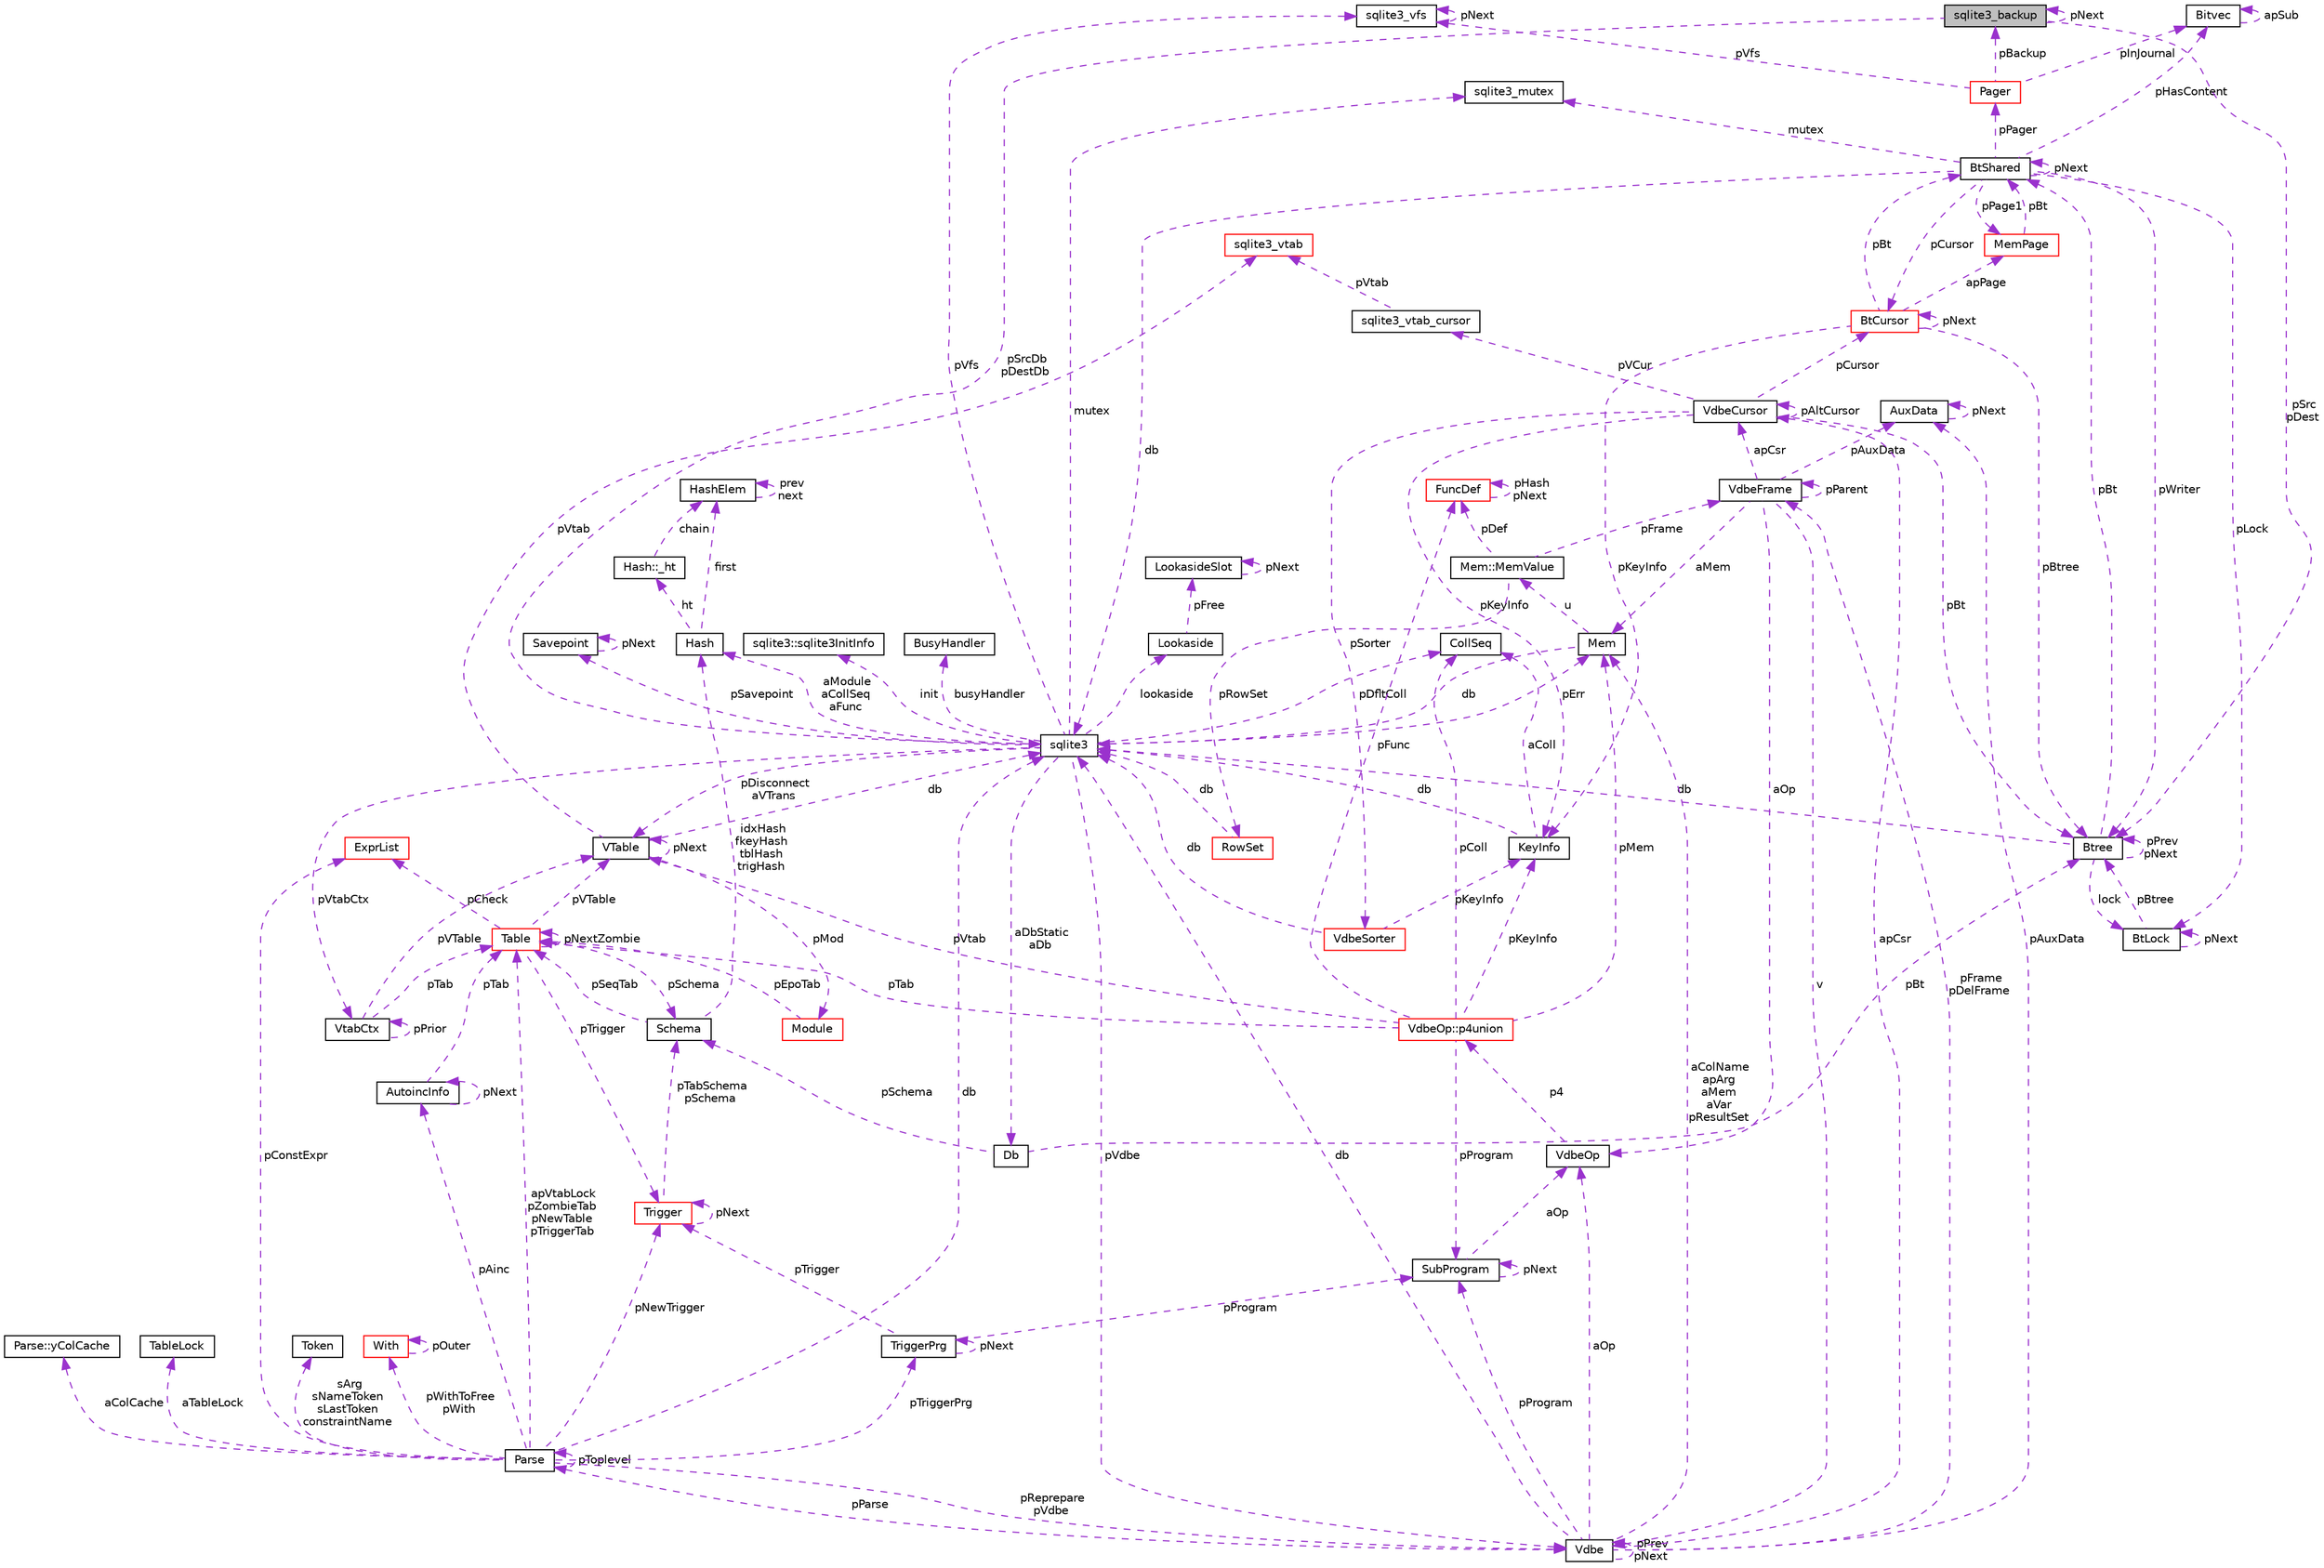 digraph "sqlite3_backup"
{
  edge [fontname="Helvetica",fontsize="10",labelfontname="Helvetica",labelfontsize="10"];
  node [fontname="Helvetica",fontsize="10",shape=record];
  Node1 [label="sqlite3_backup",height=0.2,width=0.4,color="black", fillcolor="grey75", style="filled", fontcolor="black"];
  Node1 -> Node1 [dir="back",color="darkorchid3",fontsize="10",style="dashed",label=" pNext" ,fontname="Helvetica"];
  Node2 -> Node1 [dir="back",color="darkorchid3",fontsize="10",style="dashed",label=" pSrcDb\npDestDb" ,fontname="Helvetica"];
  Node2 [label="sqlite3",height=0.2,width=0.4,color="black", fillcolor="white", style="filled",URL="$structsqlite3.html"];
  Node3 -> Node2 [dir="back",color="darkorchid3",fontsize="10",style="dashed",label=" pErr" ,fontname="Helvetica"];
  Node3 [label="Mem",height=0.2,width=0.4,color="black", fillcolor="white", style="filled",URL="$structMem.html"];
  Node4 -> Node3 [dir="back",color="darkorchid3",fontsize="10",style="dashed",label=" u" ,fontname="Helvetica"];
  Node4 [label="Mem::MemValue",height=0.2,width=0.4,color="black", fillcolor="white", style="filled",URL="$unionMem_1_1MemValue.html"];
  Node5 -> Node4 [dir="back",color="darkorchid3",fontsize="10",style="dashed",label=" pFrame" ,fontname="Helvetica"];
  Node5 [label="VdbeFrame",height=0.2,width=0.4,color="black", fillcolor="white", style="filled",URL="$structVdbeFrame.html"];
  Node3 -> Node5 [dir="back",color="darkorchid3",fontsize="10",style="dashed",label=" aMem" ,fontname="Helvetica"];
  Node6 -> Node5 [dir="back",color="darkorchid3",fontsize="10",style="dashed",label=" v" ,fontname="Helvetica"];
  Node6 [label="Vdbe",height=0.2,width=0.4,color="black", fillcolor="white", style="filled",URL="$structVdbe.html"];
  Node3 -> Node6 [dir="back",color="darkorchid3",fontsize="10",style="dashed",label=" aColName\napArg\naMem\naVar\npResultSet" ,fontname="Helvetica"];
  Node6 -> Node6 [dir="back",color="darkorchid3",fontsize="10",style="dashed",label=" pPrev\npNext" ,fontname="Helvetica"];
  Node2 -> Node6 [dir="back",color="darkorchid3",fontsize="10",style="dashed",label=" db" ,fontname="Helvetica"];
  Node5 -> Node6 [dir="back",color="darkorchid3",fontsize="10",style="dashed",label=" pFrame\npDelFrame" ,fontname="Helvetica"];
  Node7 -> Node6 [dir="back",color="darkorchid3",fontsize="10",style="dashed",label=" pAuxData" ,fontname="Helvetica"];
  Node7 [label="AuxData",height=0.2,width=0.4,color="black", fillcolor="white", style="filled",URL="$structAuxData.html"];
  Node7 -> Node7 [dir="back",color="darkorchid3",fontsize="10",style="dashed",label=" pNext" ,fontname="Helvetica"];
  Node8 -> Node6 [dir="back",color="darkorchid3",fontsize="10",style="dashed",label=" pProgram" ,fontname="Helvetica"];
  Node8 [label="SubProgram",height=0.2,width=0.4,color="black", fillcolor="white", style="filled",URL="$structSubProgram.html"];
  Node8 -> Node8 [dir="back",color="darkorchid3",fontsize="10",style="dashed",label=" pNext" ,fontname="Helvetica"];
  Node9 -> Node8 [dir="back",color="darkorchid3",fontsize="10",style="dashed",label=" aOp" ,fontname="Helvetica"];
  Node9 [label="VdbeOp",height=0.2,width=0.4,color="black", fillcolor="white", style="filled",URL="$structVdbeOp.html"];
  Node10 -> Node9 [dir="back",color="darkorchid3",fontsize="10",style="dashed",label=" p4" ,fontname="Helvetica"];
  Node10 [label="VdbeOp::p4union",height=0.2,width=0.4,color="red", fillcolor="white", style="filled",URL="$unionVdbeOp_1_1p4union.html"];
  Node3 -> Node10 [dir="back",color="darkorchid3",fontsize="10",style="dashed",label=" pMem" ,fontname="Helvetica"];
  Node11 -> Node10 [dir="back",color="darkorchid3",fontsize="10",style="dashed",label=" pColl" ,fontname="Helvetica"];
  Node11 [label="CollSeq",height=0.2,width=0.4,color="black", fillcolor="white", style="filled",URL="$structCollSeq.html"];
  Node12 -> Node10 [dir="back",color="darkorchid3",fontsize="10",style="dashed",label=" pVtab" ,fontname="Helvetica"];
  Node12 [label="VTable",height=0.2,width=0.4,color="black", fillcolor="white", style="filled",URL="$structVTable.html"];
  Node2 -> Node12 [dir="back",color="darkorchid3",fontsize="10",style="dashed",label=" db" ,fontname="Helvetica"];
  Node12 -> Node12 [dir="back",color="darkorchid3",fontsize="10",style="dashed",label=" pNext" ,fontname="Helvetica"];
  Node13 -> Node12 [dir="back",color="darkorchid3",fontsize="10",style="dashed",label=" pMod" ,fontname="Helvetica"];
  Node13 [label="Module",height=0.2,width=0.4,color="red", fillcolor="white", style="filled",URL="$structModule.html"];
  Node14 -> Node13 [dir="back",color="darkorchid3",fontsize="10",style="dashed",label=" pEpoTab" ,fontname="Helvetica"];
  Node14 [label="Table",height=0.2,width=0.4,color="red", fillcolor="white", style="filled",URL="$structTable.html"];
  Node15 -> Node14 [dir="back",color="darkorchid3",fontsize="10",style="dashed",label=" pSchema" ,fontname="Helvetica"];
  Node15 [label="Schema",height=0.2,width=0.4,color="black", fillcolor="white", style="filled",URL="$structSchema.html"];
  Node14 -> Node15 [dir="back",color="darkorchid3",fontsize="10",style="dashed",label=" pSeqTab" ,fontname="Helvetica"];
  Node16 -> Node15 [dir="back",color="darkorchid3",fontsize="10",style="dashed",label=" idxHash\nfkeyHash\ntblHash\ntrigHash" ,fontname="Helvetica"];
  Node16 [label="Hash",height=0.2,width=0.4,color="black", fillcolor="white", style="filled",URL="$structHash.html"];
  Node17 -> Node16 [dir="back",color="darkorchid3",fontsize="10",style="dashed",label=" ht" ,fontname="Helvetica"];
  Node17 [label="Hash::_ht",height=0.2,width=0.4,color="black", fillcolor="white", style="filled",URL="$structHash_1_1__ht.html"];
  Node18 -> Node17 [dir="back",color="darkorchid3",fontsize="10",style="dashed",label=" chain" ,fontname="Helvetica"];
  Node18 [label="HashElem",height=0.2,width=0.4,color="black", fillcolor="white", style="filled",URL="$structHashElem.html"];
  Node18 -> Node18 [dir="back",color="darkorchid3",fontsize="10",style="dashed",label=" prev\nnext" ,fontname="Helvetica"];
  Node18 -> Node16 [dir="back",color="darkorchid3",fontsize="10",style="dashed",label=" first" ,fontname="Helvetica"];
  Node12 -> Node14 [dir="back",color="darkorchid3",fontsize="10",style="dashed",label=" pVTable" ,fontname="Helvetica"];
  Node14 -> Node14 [dir="back",color="darkorchid3",fontsize="10",style="dashed",label=" pNextZombie" ,fontname="Helvetica"];
  Node19 -> Node14 [dir="back",color="darkorchid3",fontsize="10",style="dashed",label=" pTrigger" ,fontname="Helvetica"];
  Node19 [label="Trigger",height=0.2,width=0.4,color="red", fillcolor="white", style="filled",URL="$structTrigger.html"];
  Node15 -> Node19 [dir="back",color="darkorchid3",fontsize="10",style="dashed",label=" pTabSchema\npSchema" ,fontname="Helvetica"];
  Node19 -> Node19 [dir="back",color="darkorchid3",fontsize="10",style="dashed",label=" pNext" ,fontname="Helvetica"];
  Node20 -> Node14 [dir="back",color="darkorchid3",fontsize="10",style="dashed",label=" pCheck" ,fontname="Helvetica"];
  Node20 [label="ExprList",height=0.2,width=0.4,color="red", fillcolor="white", style="filled",URL="$structExprList.html"];
  Node21 -> Node12 [dir="back",color="darkorchid3",fontsize="10",style="dashed",label=" pVtab" ,fontname="Helvetica"];
  Node21 [label="sqlite3_vtab",height=0.2,width=0.4,color="red", fillcolor="white", style="filled",URL="$structsqlite3__vtab.html"];
  Node14 -> Node10 [dir="back",color="darkorchid3",fontsize="10",style="dashed",label=" pTab" ,fontname="Helvetica"];
  Node8 -> Node10 [dir="back",color="darkorchid3",fontsize="10",style="dashed",label=" pProgram" ,fontname="Helvetica"];
  Node22 -> Node10 [dir="back",color="darkorchid3",fontsize="10",style="dashed",label=" pKeyInfo" ,fontname="Helvetica"];
  Node22 [label="KeyInfo",height=0.2,width=0.4,color="black", fillcolor="white", style="filled",URL="$structKeyInfo.html"];
  Node2 -> Node22 [dir="back",color="darkorchid3",fontsize="10",style="dashed",label=" db" ,fontname="Helvetica"];
  Node11 -> Node22 [dir="back",color="darkorchid3",fontsize="10",style="dashed",label=" aColl" ,fontname="Helvetica"];
  Node23 -> Node10 [dir="back",color="darkorchid3",fontsize="10",style="dashed",label=" pFunc" ,fontname="Helvetica"];
  Node23 [label="FuncDef",height=0.2,width=0.4,color="red", fillcolor="white", style="filled",URL="$structFuncDef.html"];
  Node23 -> Node23 [dir="back",color="darkorchid3",fontsize="10",style="dashed",label=" pHash\npNext" ,fontname="Helvetica"];
  Node24 -> Node6 [dir="back",color="darkorchid3",fontsize="10",style="dashed",label=" apCsr" ,fontname="Helvetica"];
  Node24 [label="VdbeCursor",height=0.2,width=0.4,color="black", fillcolor="white", style="filled",URL="$structVdbeCursor.html"];
  Node25 -> Node24 [dir="back",color="darkorchid3",fontsize="10",style="dashed",label=" pCursor" ,fontname="Helvetica"];
  Node25 [label="BtCursor",height=0.2,width=0.4,color="red", fillcolor="white", style="filled",URL="$structBtCursor.html"];
  Node25 -> Node25 [dir="back",color="darkorchid3",fontsize="10",style="dashed",label=" pNext" ,fontname="Helvetica"];
  Node26 -> Node25 [dir="back",color="darkorchid3",fontsize="10",style="dashed",label=" pBt" ,fontname="Helvetica"];
  Node26 [label="BtShared",height=0.2,width=0.4,color="black", fillcolor="white", style="filled",URL="$structBtShared.html"];
  Node25 -> Node26 [dir="back",color="darkorchid3",fontsize="10",style="dashed",label=" pCursor" ,fontname="Helvetica"];
  Node26 -> Node26 [dir="back",color="darkorchid3",fontsize="10",style="dashed",label=" pNext" ,fontname="Helvetica"];
  Node2 -> Node26 [dir="back",color="darkorchid3",fontsize="10",style="dashed",label=" db" ,fontname="Helvetica"];
  Node27 -> Node26 [dir="back",color="darkorchid3",fontsize="10",style="dashed",label=" pHasContent" ,fontname="Helvetica"];
  Node27 [label="Bitvec",height=0.2,width=0.4,color="black", fillcolor="white", style="filled",URL="$structBitvec.html"];
  Node27 -> Node27 [dir="back",color="darkorchid3",fontsize="10",style="dashed",label=" apSub" ,fontname="Helvetica"];
  Node28 -> Node26 [dir="back",color="darkorchid3",fontsize="10",style="dashed",label=" mutex" ,fontname="Helvetica"];
  Node28 [label="sqlite3_mutex",height=0.2,width=0.4,color="black", fillcolor="white", style="filled",URL="$structsqlite3__mutex.html"];
  Node29 -> Node26 [dir="back",color="darkorchid3",fontsize="10",style="dashed",label=" pLock" ,fontname="Helvetica"];
  Node29 [label="BtLock",height=0.2,width=0.4,color="black", fillcolor="white", style="filled",URL="$structBtLock.html"];
  Node29 -> Node29 [dir="back",color="darkorchid3",fontsize="10",style="dashed",label=" pNext" ,fontname="Helvetica"];
  Node30 -> Node29 [dir="back",color="darkorchid3",fontsize="10",style="dashed",label=" pBtree" ,fontname="Helvetica"];
  Node30 [label="Btree",height=0.2,width=0.4,color="black", fillcolor="white", style="filled",URL="$structBtree.html"];
  Node26 -> Node30 [dir="back",color="darkorchid3",fontsize="10",style="dashed",label=" pBt" ,fontname="Helvetica"];
  Node2 -> Node30 [dir="back",color="darkorchid3",fontsize="10",style="dashed",label=" db" ,fontname="Helvetica"];
  Node29 -> Node30 [dir="back",color="darkorchid3",fontsize="10",style="dashed",label=" lock" ,fontname="Helvetica"];
  Node30 -> Node30 [dir="back",color="darkorchid3",fontsize="10",style="dashed",label=" pPrev\npNext" ,fontname="Helvetica"];
  Node31 -> Node26 [dir="back",color="darkorchid3",fontsize="10",style="dashed",label=" pPage1" ,fontname="Helvetica"];
  Node31 [label="MemPage",height=0.2,width=0.4,color="red", fillcolor="white", style="filled",URL="$structMemPage.html"];
  Node26 -> Node31 [dir="back",color="darkorchid3",fontsize="10",style="dashed",label=" pBt" ,fontname="Helvetica"];
  Node30 -> Node26 [dir="back",color="darkorchid3",fontsize="10",style="dashed",label=" pWriter" ,fontname="Helvetica"];
  Node32 -> Node26 [dir="back",color="darkorchid3",fontsize="10",style="dashed",label=" pPager" ,fontname="Helvetica"];
  Node32 [label="Pager",height=0.2,width=0.4,color="red", fillcolor="white", style="filled",URL="$structPager.html"];
  Node1 -> Node32 [dir="back",color="darkorchid3",fontsize="10",style="dashed",label=" pBackup" ,fontname="Helvetica"];
  Node27 -> Node32 [dir="back",color="darkorchid3",fontsize="10",style="dashed",label=" pInJournal" ,fontname="Helvetica"];
  Node33 -> Node32 [dir="back",color="darkorchid3",fontsize="10",style="dashed",label=" pVfs" ,fontname="Helvetica"];
  Node33 [label="sqlite3_vfs",height=0.2,width=0.4,color="black", fillcolor="white", style="filled",URL="$structsqlite3__vfs.html"];
  Node33 -> Node33 [dir="back",color="darkorchid3",fontsize="10",style="dashed",label=" pNext" ,fontname="Helvetica"];
  Node31 -> Node25 [dir="back",color="darkorchid3",fontsize="10",style="dashed",label=" apPage" ,fontname="Helvetica"];
  Node22 -> Node25 [dir="back",color="darkorchid3",fontsize="10",style="dashed",label=" pKeyInfo" ,fontname="Helvetica"];
  Node30 -> Node25 [dir="back",color="darkorchid3",fontsize="10",style="dashed",label=" pBtree" ,fontname="Helvetica"];
  Node34 -> Node24 [dir="back",color="darkorchid3",fontsize="10",style="dashed",label=" pVCur" ,fontname="Helvetica"];
  Node34 [label="sqlite3_vtab_cursor",height=0.2,width=0.4,color="black", fillcolor="white", style="filled",URL="$structsqlite3__vtab__cursor.html"];
  Node21 -> Node34 [dir="back",color="darkorchid3",fontsize="10",style="dashed",label=" pVtab" ,fontname="Helvetica"];
  Node24 -> Node24 [dir="back",color="darkorchid3",fontsize="10",style="dashed",label=" pAltCursor" ,fontname="Helvetica"];
  Node22 -> Node24 [dir="back",color="darkorchid3",fontsize="10",style="dashed",label=" pKeyInfo" ,fontname="Helvetica"];
  Node30 -> Node24 [dir="back",color="darkorchid3",fontsize="10",style="dashed",label=" pBt" ,fontname="Helvetica"];
  Node35 -> Node24 [dir="back",color="darkorchid3",fontsize="10",style="dashed",label=" pSorter" ,fontname="Helvetica"];
  Node35 [label="VdbeSorter",height=0.2,width=0.4,color="red", fillcolor="white", style="filled",URL="$structVdbeSorter.html"];
  Node2 -> Node35 [dir="back",color="darkorchid3",fontsize="10",style="dashed",label=" db" ,fontname="Helvetica"];
  Node22 -> Node35 [dir="back",color="darkorchid3",fontsize="10",style="dashed",label=" pKeyInfo" ,fontname="Helvetica"];
  Node36 -> Node6 [dir="back",color="darkorchid3",fontsize="10",style="dashed",label=" pParse" ,fontname="Helvetica"];
  Node36 [label="Parse",height=0.2,width=0.4,color="black", fillcolor="white", style="filled",URL="$structParse.html"];
  Node6 -> Node36 [dir="back",color="darkorchid3",fontsize="10",style="dashed",label=" pReprepare\npVdbe" ,fontname="Helvetica"];
  Node2 -> Node36 [dir="back",color="darkorchid3",fontsize="10",style="dashed",label=" db" ,fontname="Helvetica"];
  Node37 -> Node36 [dir="back",color="darkorchid3",fontsize="10",style="dashed",label=" aTableLock" ,fontname="Helvetica"];
  Node37 [label="TableLock",height=0.2,width=0.4,color="black", fillcolor="white", style="filled",URL="$structTableLock.html"];
  Node38 -> Node36 [dir="back",color="darkorchid3",fontsize="10",style="dashed",label=" sArg\nsNameToken\nsLastToken\nconstraintName" ,fontname="Helvetica"];
  Node38 [label="Token",height=0.2,width=0.4,color="black", fillcolor="white", style="filled",URL="$structToken.html"];
  Node39 -> Node36 [dir="back",color="darkorchid3",fontsize="10",style="dashed",label=" pWithToFree\npWith" ,fontname="Helvetica"];
  Node39 [label="With",height=0.2,width=0.4,color="red", fillcolor="white", style="filled",URL="$structWith.html"];
  Node39 -> Node39 [dir="back",color="darkorchid3",fontsize="10",style="dashed",label=" pOuter" ,fontname="Helvetica"];
  Node40 -> Node36 [dir="back",color="darkorchid3",fontsize="10",style="dashed",label=" aColCache" ,fontname="Helvetica"];
  Node40 [label="Parse::yColCache",height=0.2,width=0.4,color="black", fillcolor="white", style="filled",URL="$structParse_1_1yColCache.html"];
  Node14 -> Node36 [dir="back",color="darkorchid3",fontsize="10",style="dashed",label=" apVtabLock\npZombieTab\npNewTable\npTriggerTab" ,fontname="Helvetica"];
  Node19 -> Node36 [dir="back",color="darkorchid3",fontsize="10",style="dashed",label=" pNewTrigger" ,fontname="Helvetica"];
  Node41 -> Node36 [dir="back",color="darkorchid3",fontsize="10",style="dashed",label=" pTriggerPrg" ,fontname="Helvetica"];
  Node41 [label="TriggerPrg",height=0.2,width=0.4,color="black", fillcolor="white", style="filled",URL="$structTriggerPrg.html"];
  Node8 -> Node41 [dir="back",color="darkorchid3",fontsize="10",style="dashed",label=" pProgram" ,fontname="Helvetica"];
  Node19 -> Node41 [dir="back",color="darkorchid3",fontsize="10",style="dashed",label=" pTrigger" ,fontname="Helvetica"];
  Node41 -> Node41 [dir="back",color="darkorchid3",fontsize="10",style="dashed",label=" pNext" ,fontname="Helvetica"];
  Node42 -> Node36 [dir="back",color="darkorchid3",fontsize="10",style="dashed",label=" pAinc" ,fontname="Helvetica"];
  Node42 [label="AutoincInfo",height=0.2,width=0.4,color="black", fillcolor="white", style="filled",URL="$structAutoincInfo.html"];
  Node14 -> Node42 [dir="back",color="darkorchid3",fontsize="10",style="dashed",label=" pTab" ,fontname="Helvetica"];
  Node42 -> Node42 [dir="back",color="darkorchid3",fontsize="10",style="dashed",label=" pNext" ,fontname="Helvetica"];
  Node20 -> Node36 [dir="back",color="darkorchid3",fontsize="10",style="dashed",label=" pConstExpr" ,fontname="Helvetica"];
  Node36 -> Node36 [dir="back",color="darkorchid3",fontsize="10",style="dashed",label=" pToplevel" ,fontname="Helvetica"];
  Node9 -> Node6 [dir="back",color="darkorchid3",fontsize="10",style="dashed",label=" aOp" ,fontname="Helvetica"];
  Node5 -> Node5 [dir="back",color="darkorchid3",fontsize="10",style="dashed",label=" pParent" ,fontname="Helvetica"];
  Node7 -> Node5 [dir="back",color="darkorchid3",fontsize="10",style="dashed",label=" pAuxData" ,fontname="Helvetica"];
  Node24 -> Node5 [dir="back",color="darkorchid3",fontsize="10",style="dashed",label=" apCsr" ,fontname="Helvetica"];
  Node9 -> Node5 [dir="back",color="darkorchid3",fontsize="10",style="dashed",label=" aOp" ,fontname="Helvetica"];
  Node43 -> Node4 [dir="back",color="darkorchid3",fontsize="10",style="dashed",label=" pRowSet" ,fontname="Helvetica"];
  Node43 [label="RowSet",height=0.2,width=0.4,color="red", fillcolor="white", style="filled",URL="$structRowSet.html"];
  Node2 -> Node43 [dir="back",color="darkorchid3",fontsize="10",style="dashed",label=" db" ,fontname="Helvetica"];
  Node23 -> Node4 [dir="back",color="darkorchid3",fontsize="10",style="dashed",label=" pDef" ,fontname="Helvetica"];
  Node2 -> Node3 [dir="back",color="darkorchid3",fontsize="10",style="dashed",label=" db" ,fontname="Helvetica"];
  Node6 -> Node2 [dir="back",color="darkorchid3",fontsize="10",style="dashed",label=" pVdbe" ,fontname="Helvetica"];
  Node44 -> Node2 [dir="back",color="darkorchid3",fontsize="10",style="dashed",label=" pSavepoint" ,fontname="Helvetica"];
  Node44 [label="Savepoint",height=0.2,width=0.4,color="black", fillcolor="white", style="filled",URL="$structSavepoint.html"];
  Node44 -> Node44 [dir="back",color="darkorchid3",fontsize="10",style="dashed",label=" pNext" ,fontname="Helvetica"];
  Node45 -> Node2 [dir="back",color="darkorchid3",fontsize="10",style="dashed",label=" lookaside" ,fontname="Helvetica"];
  Node45 [label="Lookaside",height=0.2,width=0.4,color="black", fillcolor="white", style="filled",URL="$structLookaside.html"];
  Node46 -> Node45 [dir="back",color="darkorchid3",fontsize="10",style="dashed",label=" pFree" ,fontname="Helvetica"];
  Node46 [label="LookasideSlot",height=0.2,width=0.4,color="black", fillcolor="white", style="filled",URL="$structLookasideSlot.html"];
  Node46 -> Node46 [dir="back",color="darkorchid3",fontsize="10",style="dashed",label=" pNext" ,fontname="Helvetica"];
  Node28 -> Node2 [dir="back",color="darkorchid3",fontsize="10",style="dashed",label=" mutex" ,fontname="Helvetica"];
  Node33 -> Node2 [dir="back",color="darkorchid3",fontsize="10",style="dashed",label=" pVfs" ,fontname="Helvetica"];
  Node47 -> Node2 [dir="back",color="darkorchid3",fontsize="10",style="dashed",label=" init" ,fontname="Helvetica"];
  Node47 [label="sqlite3::sqlite3InitInfo",height=0.2,width=0.4,color="black", fillcolor="white", style="filled",URL="$structsqlite3_1_1sqlite3InitInfo.html"];
  Node48 -> Node2 [dir="back",color="darkorchid3",fontsize="10",style="dashed",label=" busyHandler" ,fontname="Helvetica"];
  Node48 [label="BusyHandler",height=0.2,width=0.4,color="black", fillcolor="white", style="filled",URL="$structBusyHandler.html"];
  Node49 -> Node2 [dir="back",color="darkorchid3",fontsize="10",style="dashed",label=" pVtabCtx" ,fontname="Helvetica"];
  Node49 [label="VtabCtx",height=0.2,width=0.4,color="black", fillcolor="white", style="filled",URL="$structVtabCtx.html"];
  Node49 -> Node49 [dir="back",color="darkorchid3",fontsize="10",style="dashed",label=" pPrior" ,fontname="Helvetica"];
  Node12 -> Node49 [dir="back",color="darkorchid3",fontsize="10",style="dashed",label=" pVTable" ,fontname="Helvetica"];
  Node14 -> Node49 [dir="back",color="darkorchid3",fontsize="10",style="dashed",label=" pTab" ,fontname="Helvetica"];
  Node11 -> Node2 [dir="back",color="darkorchid3",fontsize="10",style="dashed",label=" pDfltColl" ,fontname="Helvetica"];
  Node12 -> Node2 [dir="back",color="darkorchid3",fontsize="10",style="dashed",label=" pDisconnect\naVTrans" ,fontname="Helvetica"];
  Node50 -> Node2 [dir="back",color="darkorchid3",fontsize="10",style="dashed",label=" aDbStatic\naDb" ,fontname="Helvetica"];
  Node50 [label="Db",height=0.2,width=0.4,color="black", fillcolor="white", style="filled",URL="$structDb.html"];
  Node15 -> Node50 [dir="back",color="darkorchid3",fontsize="10",style="dashed",label=" pSchema" ,fontname="Helvetica"];
  Node30 -> Node50 [dir="back",color="darkorchid3",fontsize="10",style="dashed",label=" pBt" ,fontname="Helvetica"];
  Node16 -> Node2 [dir="back",color="darkorchid3",fontsize="10",style="dashed",label=" aModule\naCollSeq\naFunc" ,fontname="Helvetica"];
  Node30 -> Node1 [dir="back",color="darkorchid3",fontsize="10",style="dashed",label=" pSrc\npDest" ,fontname="Helvetica"];
}
